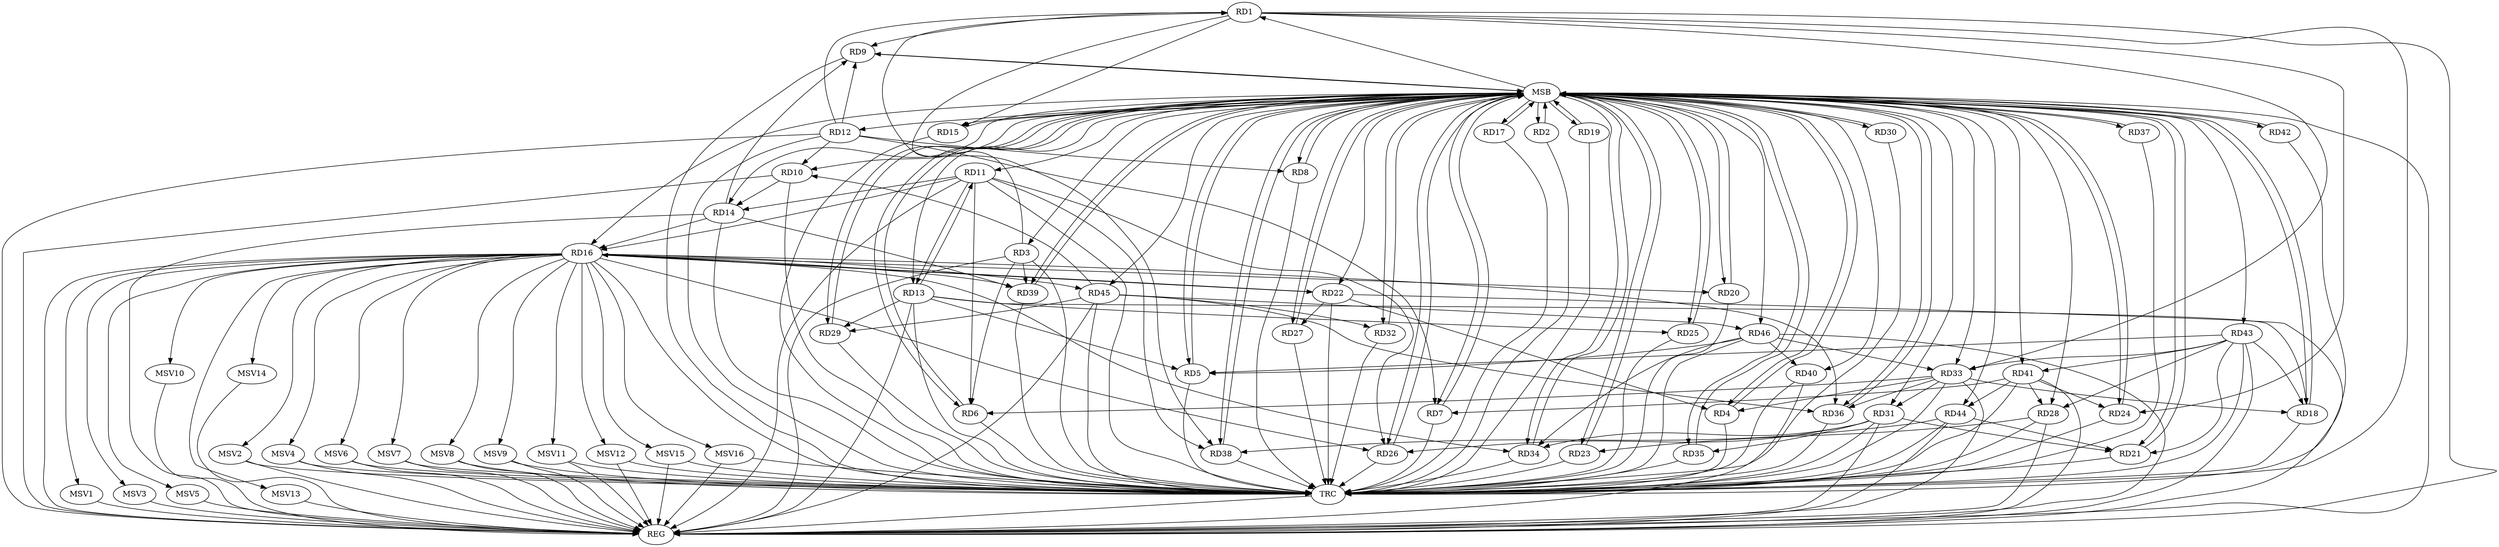 strict digraph G {
  RD1 [ label="RD1" ];
  RD2 [ label="RD2" ];
  RD3 [ label="RD3" ];
  RD4 [ label="RD4" ];
  RD5 [ label="RD5" ];
  RD6 [ label="RD6" ];
  RD7 [ label="RD7" ];
  RD8 [ label="RD8" ];
  RD9 [ label="RD9" ];
  RD10 [ label="RD10" ];
  RD11 [ label="RD11" ];
  RD12 [ label="RD12" ];
  RD13 [ label="RD13" ];
  RD14 [ label="RD14" ];
  RD15 [ label="RD15" ];
  RD16 [ label="RD16" ];
  RD17 [ label="RD17" ];
  RD18 [ label="RD18" ];
  RD19 [ label="RD19" ];
  RD20 [ label="RD20" ];
  RD21 [ label="RD21" ];
  RD22 [ label="RD22" ];
  RD23 [ label="RD23" ];
  RD24 [ label="RD24" ];
  RD25 [ label="RD25" ];
  RD26 [ label="RD26" ];
  RD27 [ label="RD27" ];
  RD28 [ label="RD28" ];
  RD29 [ label="RD29" ];
  RD30 [ label="RD30" ];
  RD31 [ label="RD31" ];
  RD32 [ label="RD32" ];
  RD33 [ label="RD33" ];
  RD34 [ label="RD34" ];
  RD35 [ label="RD35" ];
  RD36 [ label="RD36" ];
  RD37 [ label="RD37" ];
  RD38 [ label="RD38" ];
  RD39 [ label="RD39" ];
  RD40 [ label="RD40" ];
  RD41 [ label="RD41" ];
  RD42 [ label="RD42" ];
  RD43 [ label="RD43" ];
  RD44 [ label="RD44" ];
  RD45 [ label="RD45" ];
  RD46 [ label="RD46" ];
  REG [ label="REG" ];
  MSB [ label="MSB" ];
  TRC [ label="TRC" ];
  MSV1 [ label="MSV1" ];
  MSV2 [ label="MSV2" ];
  MSV3 [ label="MSV3" ];
  MSV4 [ label="MSV4" ];
  MSV5 [ label="MSV5" ];
  MSV6 [ label="MSV6" ];
  MSV7 [ label="MSV7" ];
  MSV8 [ label="MSV8" ];
  MSV9 [ label="MSV9" ];
  MSV10 [ label="MSV10" ];
  MSV11 [ label="MSV11" ];
  MSV12 [ label="MSV12" ];
  MSV13 [ label="MSV13" ];
  MSV14 [ label="MSV14" ];
  MSV15 [ label="MSV15" ];
  MSV16 [ label="MSV16" ];
  RD3 -> RD1;
  RD1 -> RD9;
  RD12 -> RD1;
  RD1 -> RD15;
  RD1 -> RD24;
  RD1 -> RD33;
  RD1 -> RD38;
  RD3 -> RD6;
  RD3 -> RD39;
  RD22 -> RD4;
  RD33 -> RD4;
  RD13 -> RD5;
  RD43 -> RD5;
  RD46 -> RD5;
  RD11 -> RD6;
  RD33 -> RD6;
  RD12 -> RD7;
  RD41 -> RD7;
  RD12 -> RD8;
  RD12 -> RD9;
  RD14 -> RD9;
  RD12 -> RD10;
  RD10 -> RD14;
  RD45 -> RD10;
  RD11 -> RD13;
  RD13 -> RD11;
  RD11 -> RD14;
  RD11 -> RD16;
  RD11 -> RD26;
  RD11 -> RD38;
  RD13 -> RD18;
  RD13 -> RD25;
  RD13 -> RD29;
  RD14 -> RD16;
  RD14 -> RD39;
  RD16 -> RD20;
  RD16 -> RD22;
  RD22 -> RD16;
  RD16 -> RD26;
  RD16 -> RD34;
  RD16 -> RD36;
  RD16 -> RD39;
  RD16 -> RD45;
  RD33 -> RD18;
  RD43 -> RD18;
  RD31 -> RD21;
  RD43 -> RD21;
  RD44 -> RD21;
  RD22 -> RD27;
  RD28 -> RD23;
  RD41 -> RD24;
  RD31 -> RD26;
  RD41 -> RD28;
  RD43 -> RD28;
  RD45 -> RD29;
  RD33 -> RD31;
  RD31 -> RD34;
  RD31 -> RD35;
  RD45 -> RD32;
  RD33 -> RD36;
  RD43 -> RD33;
  RD46 -> RD33;
  RD46 -> RD34;
  RD45 -> RD36;
  RD44 -> RD38;
  RD46 -> RD40;
  RD43 -> RD41;
  RD41 -> RD44;
  RD45 -> RD46;
  RD1 -> REG;
  RD3 -> REG;
  RD10 -> REG;
  RD11 -> REG;
  RD12 -> REG;
  RD13 -> REG;
  RD14 -> REG;
  RD16 -> REG;
  RD22 -> REG;
  RD28 -> REG;
  RD31 -> REG;
  RD33 -> REG;
  RD40 -> REG;
  RD41 -> REG;
  RD43 -> REG;
  RD44 -> REG;
  RD45 -> REG;
  RD46 -> REG;
  RD2 -> MSB;
  MSB -> RD16;
  MSB -> RD20;
  MSB -> RD34;
  MSB -> REG;
  RD4 -> MSB;
  MSB -> RD18;
  MSB -> RD28;
  RD5 -> MSB;
  MSB -> RD38;
  MSB -> RD42;
  RD6 -> MSB;
  MSB -> RD1;
  MSB -> RD4;
  MSB -> RD10;
  MSB -> RD15;
  MSB -> RD17;
  MSB -> RD26;
  MSB -> RD35;
  MSB -> RD41;
  RD7 -> MSB;
  MSB -> RD9;
  MSB -> RD23;
  MSB -> RD24;
  MSB -> RD40;
  MSB -> RD43;
  RD8 -> MSB;
  MSB -> RD7;
  MSB -> RD31;
  MSB -> RD36;
  RD9 -> MSB;
  MSB -> RD13;
  MSB -> RD25;
  MSB -> RD33;
  RD15 -> MSB;
  MSB -> RD6;
  MSB -> RD8;
  RD17 -> MSB;
  MSB -> RD2;
  RD18 -> MSB;
  MSB -> RD11;
  RD19 -> MSB;
  RD20 -> MSB;
  MSB -> RD21;
  MSB -> RD46;
  RD21 -> MSB;
  MSB -> RD3;
  MSB -> RD27;
  RD23 -> MSB;
  MSB -> RD14;
  RD24 -> MSB;
  MSB -> RD22;
  MSB -> RD44;
  RD25 -> MSB;
  RD26 -> MSB;
  MSB -> RD30;
  RD27 -> MSB;
  MSB -> RD12;
  RD29 -> MSB;
  MSB -> RD5;
  MSB -> RD37;
  RD30 -> MSB;
  RD32 -> MSB;
  MSB -> RD29;
  RD34 -> MSB;
  MSB -> RD39;
  MSB -> RD45;
  RD35 -> MSB;
  RD36 -> MSB;
  MSB -> RD19;
  RD37 -> MSB;
  RD38 -> MSB;
  RD39 -> MSB;
  MSB -> RD32;
  RD42 -> MSB;
  RD1 -> TRC;
  RD2 -> TRC;
  RD3 -> TRC;
  RD4 -> TRC;
  RD5 -> TRC;
  RD6 -> TRC;
  RD7 -> TRC;
  RD8 -> TRC;
  RD9 -> TRC;
  RD10 -> TRC;
  RD11 -> TRC;
  RD12 -> TRC;
  RD13 -> TRC;
  RD14 -> TRC;
  RD15 -> TRC;
  RD16 -> TRC;
  RD17 -> TRC;
  RD18 -> TRC;
  RD19 -> TRC;
  RD20 -> TRC;
  RD21 -> TRC;
  RD22 -> TRC;
  RD23 -> TRC;
  RD24 -> TRC;
  RD25 -> TRC;
  RD26 -> TRC;
  RD27 -> TRC;
  RD28 -> TRC;
  RD29 -> TRC;
  RD30 -> TRC;
  RD31 -> TRC;
  RD32 -> TRC;
  RD33 -> TRC;
  RD34 -> TRC;
  RD35 -> TRC;
  RD36 -> TRC;
  RD37 -> TRC;
  RD38 -> TRC;
  RD39 -> TRC;
  RD40 -> TRC;
  RD41 -> TRC;
  RD42 -> TRC;
  RD43 -> TRC;
  RD44 -> TRC;
  RD45 -> TRC;
  RD46 -> TRC;
  TRC -> REG;
  RD16 -> MSV1;
  RD16 -> MSV2;
  MSV1 -> REG;
  MSV2 -> REG;
  MSV2 -> TRC;
  RD16 -> MSV3;
  MSV3 -> REG;
  RD16 -> MSV4;
  RD16 -> MSV5;
  RD16 -> MSV6;
  RD16 -> MSV7;
  RD16 -> MSV8;
  RD16 -> MSV9;
  MSV4 -> REG;
  MSV4 -> TRC;
  MSV5 -> REG;
  MSV6 -> REG;
  MSV6 -> TRC;
  MSV7 -> REG;
  MSV7 -> TRC;
  MSV8 -> REG;
  MSV8 -> TRC;
  MSV9 -> REG;
  MSV9 -> TRC;
  RD16 -> MSV10;
  MSV10 -> REG;
  RD16 -> MSV11;
  RD16 -> MSV12;
  MSV11 -> REG;
  MSV11 -> TRC;
  MSV12 -> REG;
  MSV12 -> TRC;
  RD16 -> MSV13;
  RD16 -> MSV14;
  MSV13 -> REG;
  MSV14 -> REG;
  RD16 -> MSV15;
  RD16 -> MSV16;
  MSV15 -> REG;
  MSV15 -> TRC;
  MSV16 -> REG;
  MSV16 -> TRC;
}

